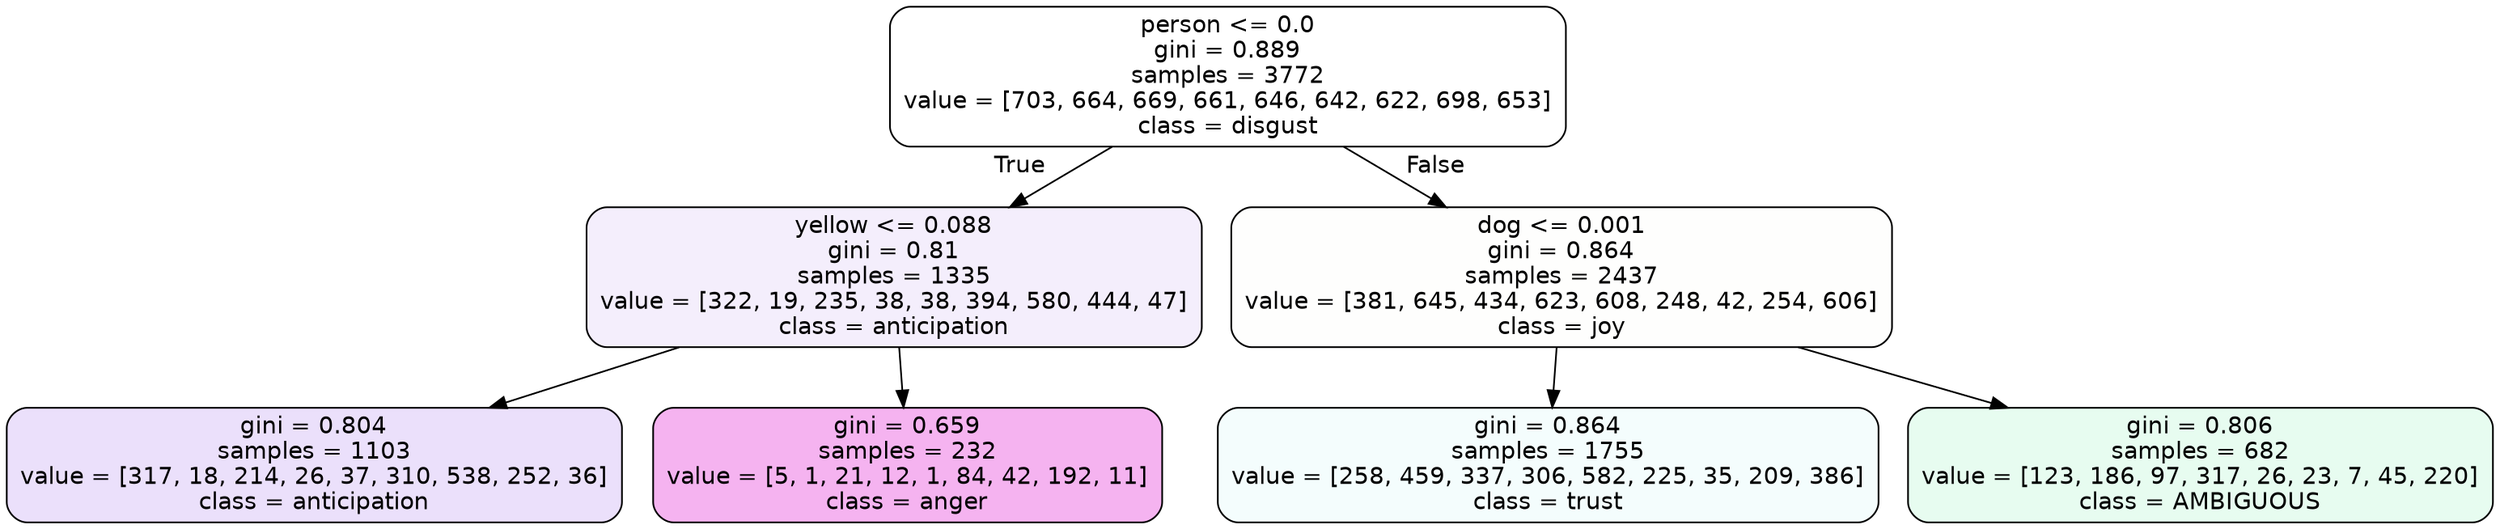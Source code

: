 digraph Tree {
node [shape=box, style="filled, rounded", color="black", fontname=helvetica] ;
edge [fontname=helvetica] ;
0 [label="person <= 0.0\ngini = 0.889\nsamples = 3772\nvalue = [703, 664, 669, 661, 646, 642, 622, 698, 653]\nclass = disgust", fillcolor="#e5813900"] ;
1 [label="yellow <= 0.088\ngini = 0.81\nsamples = 1335\nvalue = [322, 19, 235, 38, 38, 394, 580, 444, 47]\nclass = anticipation", fillcolor="#8139e515"] ;
0 -> 1 [labeldistance=2.5, labelangle=45, headlabel="True"] ;
2 [label="gini = 0.804\nsamples = 1103\nvalue = [317, 18, 214, 26, 37, 310, 538, 252, 36]\nclass = anticipation", fillcolor="#8139e527"] ;
1 -> 2 ;
3 [label="gini = 0.659\nsamples = 232\nvalue = [5, 1, 21, 12, 1, 84, 42, 192, 11]\nclass = anger", fillcolor="#e539d761"] ;
1 -> 3 ;
4 [label="dog <= 0.001\ngini = 0.864\nsamples = 2437\nvalue = [381, 645, 434, 623, 608, 248, 42, 254, 606]\nclass = joy", fillcolor="#d7e53902"] ;
0 -> 4 [labeldistance=2.5, labelangle=-45, headlabel="False"] ;
5 [label="gini = 0.864\nsamples = 1755\nvalue = [258, 459, 337, 306, 582, 225, 35, 209, 386]\nclass = trust", fillcolor="#39d7e50d"] ;
4 -> 5 ;
6 [label="gini = 0.806\nsamples = 682\nvalue = [123, 186, 97, 317, 26, 23, 7, 45, 220]\nclass = AMBIGUOUS", fillcolor="#39e5811e"] ;
4 -> 6 ;
}